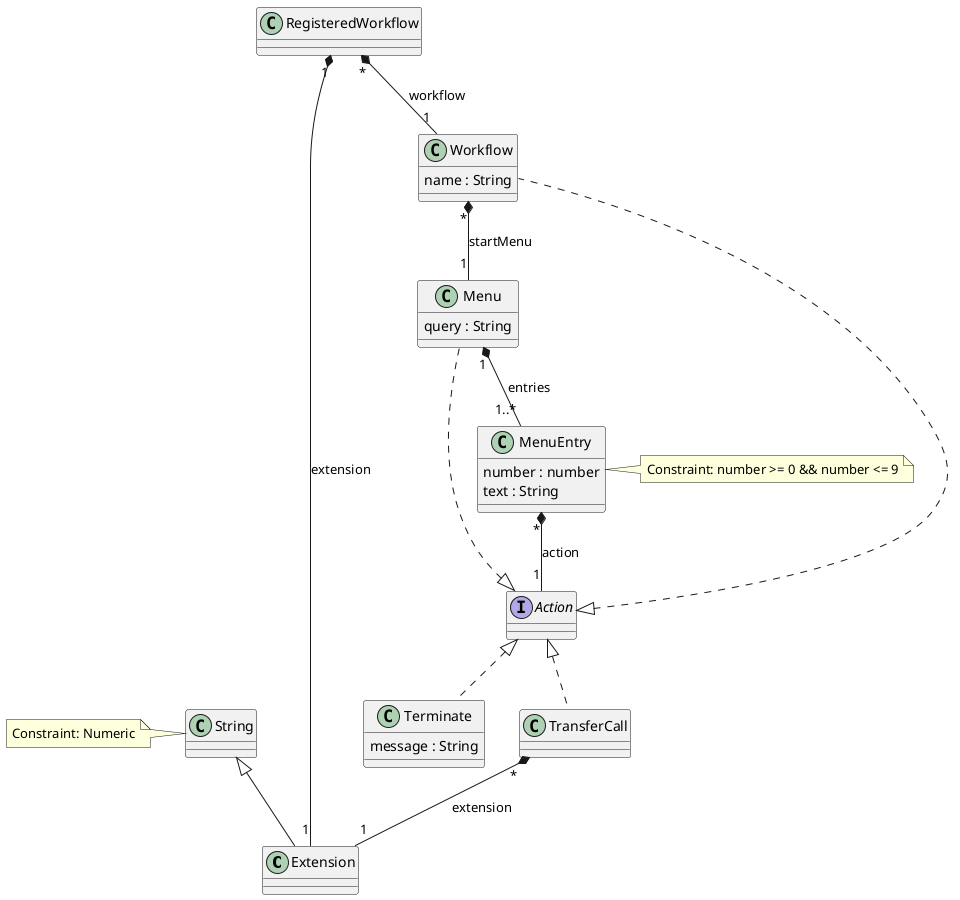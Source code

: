 @startuml

class Extension extends String {
}
note left
    Constraint: Numeric
end note

class RegisteredWorkflow {
}

class Workflow implements Action{
    name : String
}

class Menu implements Action {
    query : String
}

class MenuEntry {
    number : number
    text : String
}
note right
    Constraint: number >= 0 && number <= 9
end note

interface Action {
}

class Terminate implements Action{
    message : String
}

class TransferCall implements Action {
}

RegisteredWorkflow "1" *-- "1" Extension : extension
RegisteredWorkflow "*" *-- "1" Workflow : workflow

Workflow "*" *-- "1" Menu : startMenu

Menu "1" *-- "1..*" MenuEntry : entries

MenuEntry "*" *-- "1" Action : action

TransferCall "*" *-- "1" Extension : extension

@enduml